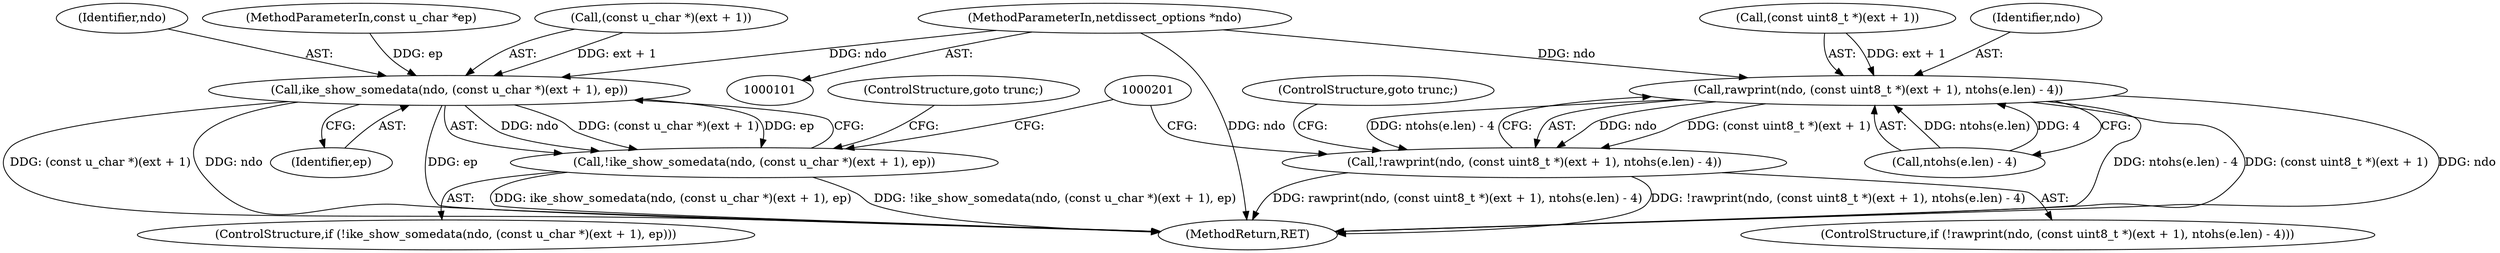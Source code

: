digraph "0_tcpdump_c2ef693866beae071a24b45c49f9674af1df4028_0@pointer" {
"1000102" [label="(MethodParameterIn,netdissect_options *ndo)"];
"1000161" [label="(Call,rawprint(ndo, (const uint8_t *)(ext + 1), ntohs(e.len) - 4))"];
"1000160" [label="(Call,!rawprint(ndo, (const uint8_t *)(ext + 1), ntohs(e.len) - 4))"];
"1000189" [label="(Call,ike_show_somedata(ndo, (const u_char *)(ext + 1), ep))"];
"1000188" [label="(Call,!ike_show_somedata(ndo, (const u_char *)(ext + 1), ep))"];
"1000188" [label="(Call,!ike_show_somedata(ndo, (const u_char *)(ext + 1), ep))"];
"1000168" [label="(Call,ntohs(e.len) - 4)"];
"1000189" [label="(Call,ike_show_somedata(ndo, (const u_char *)(ext + 1), ep))"];
"1000106" [label="(MethodParameterIn,const u_char *ep)"];
"1000102" [label="(MethodParameterIn,netdissect_options *ndo)"];
"1000161" [label="(Call,rawprint(ndo, (const uint8_t *)(ext + 1), ntohs(e.len) - 4))"];
"1000159" [label="(ControlStructure,if (!rawprint(ndo, (const uint8_t *)(ext + 1), ntohs(e.len) - 4)))"];
"1000196" [label="(Identifier,ep)"];
"1000187" [label="(ControlStructure,if (!ike_show_somedata(ndo, (const u_char *)(ext + 1), ep)))"];
"1000197" [label="(ControlStructure,goto trunc;)"];
"1000174" [label="(ControlStructure,goto trunc;)"];
"1000162" [label="(Identifier,ndo)"];
"1000191" [label="(Call,(const u_char *)(ext + 1))"];
"1000190" [label="(Identifier,ndo)"];
"1000163" [label="(Call,(const uint8_t *)(ext + 1))"];
"1000160" [label="(Call,!rawprint(ndo, (const uint8_t *)(ext + 1), ntohs(e.len) - 4))"];
"1000217" [label="(MethodReturn,RET)"];
"1000102" -> "1000101"  [label="AST: "];
"1000102" -> "1000217"  [label="DDG: ndo"];
"1000102" -> "1000161"  [label="DDG: ndo"];
"1000102" -> "1000189"  [label="DDG: ndo"];
"1000161" -> "1000160"  [label="AST: "];
"1000161" -> "1000168"  [label="CFG: "];
"1000162" -> "1000161"  [label="AST: "];
"1000163" -> "1000161"  [label="AST: "];
"1000168" -> "1000161"  [label="AST: "];
"1000160" -> "1000161"  [label="CFG: "];
"1000161" -> "1000217"  [label="DDG: ntohs(e.len) - 4"];
"1000161" -> "1000217"  [label="DDG: (const uint8_t *)(ext + 1)"];
"1000161" -> "1000217"  [label="DDG: ndo"];
"1000161" -> "1000160"  [label="DDG: ndo"];
"1000161" -> "1000160"  [label="DDG: (const uint8_t *)(ext + 1)"];
"1000161" -> "1000160"  [label="DDG: ntohs(e.len) - 4"];
"1000163" -> "1000161"  [label="DDG: ext + 1"];
"1000168" -> "1000161"  [label="DDG: ntohs(e.len)"];
"1000168" -> "1000161"  [label="DDG: 4"];
"1000160" -> "1000159"  [label="AST: "];
"1000174" -> "1000160"  [label="CFG: "];
"1000201" -> "1000160"  [label="CFG: "];
"1000160" -> "1000217"  [label="DDG: !rawprint(ndo, (const uint8_t *)(ext + 1), ntohs(e.len) - 4)"];
"1000160" -> "1000217"  [label="DDG: rawprint(ndo, (const uint8_t *)(ext + 1), ntohs(e.len) - 4)"];
"1000189" -> "1000188"  [label="AST: "];
"1000189" -> "1000196"  [label="CFG: "];
"1000190" -> "1000189"  [label="AST: "];
"1000191" -> "1000189"  [label="AST: "];
"1000196" -> "1000189"  [label="AST: "];
"1000188" -> "1000189"  [label="CFG: "];
"1000189" -> "1000217"  [label="DDG: ndo"];
"1000189" -> "1000217"  [label="DDG: (const u_char *)(ext + 1)"];
"1000189" -> "1000217"  [label="DDG: ep"];
"1000189" -> "1000188"  [label="DDG: ndo"];
"1000189" -> "1000188"  [label="DDG: (const u_char *)(ext + 1)"];
"1000189" -> "1000188"  [label="DDG: ep"];
"1000191" -> "1000189"  [label="DDG: ext + 1"];
"1000106" -> "1000189"  [label="DDG: ep"];
"1000188" -> "1000187"  [label="AST: "];
"1000197" -> "1000188"  [label="CFG: "];
"1000201" -> "1000188"  [label="CFG: "];
"1000188" -> "1000217"  [label="DDG: !ike_show_somedata(ndo, (const u_char *)(ext + 1), ep)"];
"1000188" -> "1000217"  [label="DDG: ike_show_somedata(ndo, (const u_char *)(ext + 1), ep)"];
}
